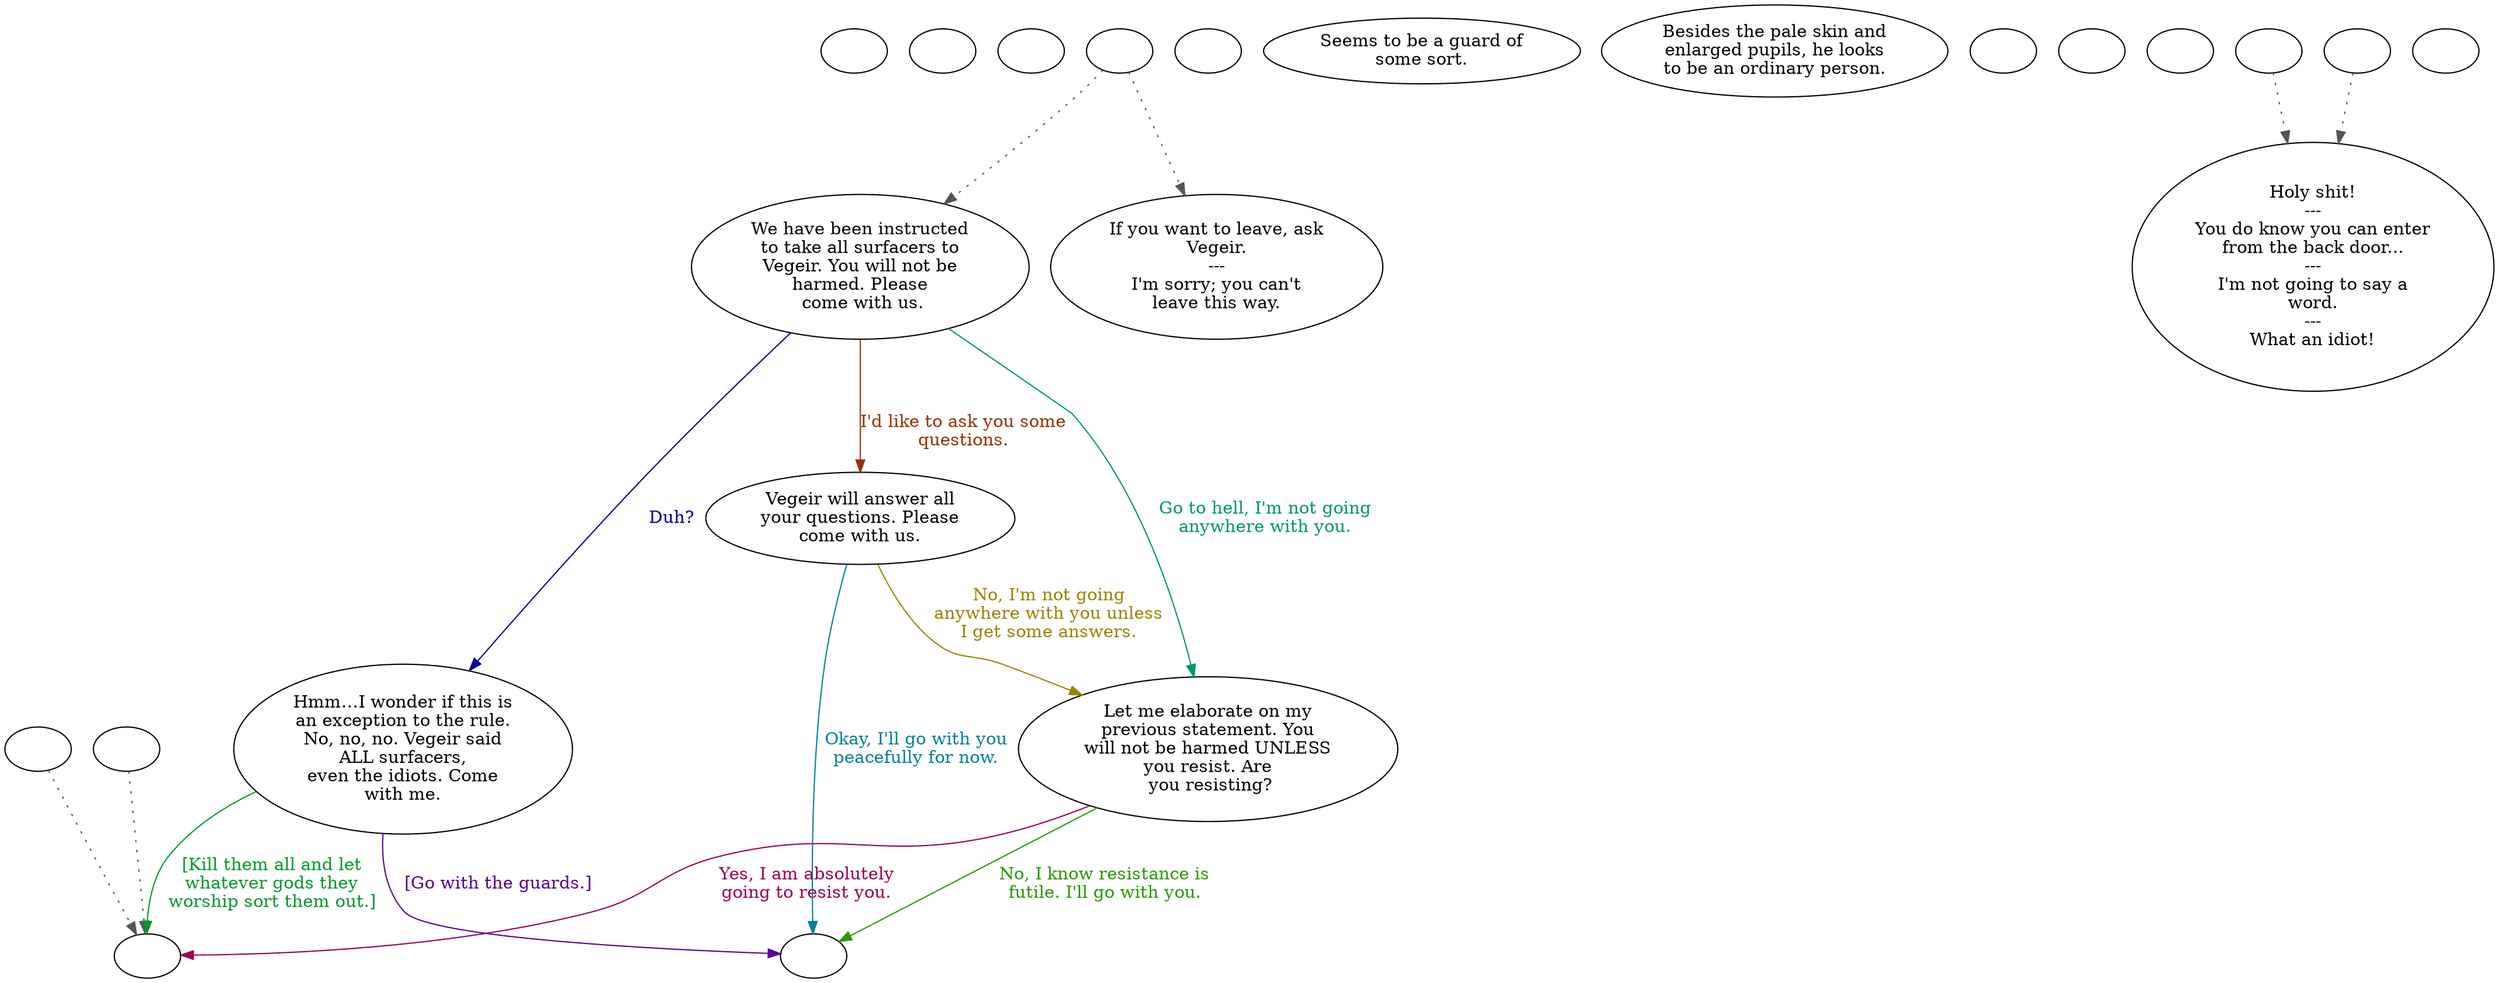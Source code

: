 digraph mcSlgGrd {
  "checkPartyMembersNearDoor" [style=filled       fillcolor="#FFFFFF"       color="#000000"]
  "checkPartyMembersNearDoor" [label=""]
  "start" [style=filled       fillcolor="#FFFFFF"       color="#000000"]
  "start" [label=""]
  "critter_p_proc" [style=filled       fillcolor="#FFFFFF"       color="#000000"]
  "critter_p_proc" [label=""]
  "pickup_p_proc" [style=filled       fillcolor="#FFFFFF"       color="#000000"]
  "pickup_p_proc" -> "Node998" [style=dotted color="#555555"]
  "pickup_p_proc" [label=""]
  "talk_p_proc" [style=filled       fillcolor="#FFFFFF"       color="#000000"]
  "talk_p_proc" -> "Node007" [style=dotted color="#555555"]
  "talk_p_proc" -> "Node003" [style=dotted color="#555555"]
  "talk_p_proc" [label=""]
  "destroy_p_proc" [style=filled       fillcolor="#FFFFFF"       color="#000000"]
  "destroy_p_proc" [label=""]
  "look_at_p_proc" [style=filled       fillcolor="#FFFFFF"       color="#000000"]
  "look_at_p_proc" [label="Seems to be a guard of\nsome sort."]
  "description_p_proc" [style=filled       fillcolor="#FFFFFF"       color="#000000"]
  "description_p_proc" [label="Besides the pale skin and\nenlarged pupils, he looks\nto be an ordinary person."]
  "use_skill_on_p_proc" [style=filled       fillcolor="#FFFFFF"       color="#000000"]
  "use_skill_on_p_proc" [label=""]
  "damage_p_proc" [style=filled       fillcolor="#FFFFFF"       color="#000000"]
  "damage_p_proc" -> "Node998" [style=dotted color="#555555"]
  "damage_p_proc" [label=""]
  "map_enter_p_proc" [style=filled       fillcolor="#FFFFFF"       color="#000000"]
  "map_enter_p_proc" [label=""]
  "combat_p_proc" [style=filled       fillcolor="#FFFFFF"       color="#000000"]
  "combat_p_proc" [label=""]
  "map_update_p_proc" [style=filled       fillcolor="#FFFFFF"       color="#000000"]
  "map_update_p_proc" -> "Node002" [style=dotted color="#555555"]
  "map_update_p_proc" [label=""]
  "Node002" [style=filled       fillcolor="#FFFFFF"       color="#000000"]
  "Node002" [label="Holy shit!\n---\nYou do know you can enter\nfrom the back door...\n---\nI'm not going to say a\nword.\n---\nWhat an idiot!"]
  "Node003" [style=filled       fillcolor="#FFFFFF"       color="#000000"]
  "Node003" [label="We have been instructed\nto take all surfacers to\nVegeir. You will not be\nharmed. Please\n come with us."]
  "Node003" -> "Node004" [label="Go to hell, I'm not going\nanywhere with you." color="#00995E" fontcolor="#00995E"]
  "Node003" -> "Node005" [label="I'd like to ask you some\nquestions." color="#993100" fontcolor="#993100"]
  "Node003" -> "Node006" [label="Duh?" color="#050099" fontcolor="#050099"]
  "Node004" [style=filled       fillcolor="#FFFFFF"       color="#000000"]
  "Node004" [label="Let me elaborate on my\nprevious statement. You\nwill not be harmed UNLESS\nyou resist. Are\n you resisting?"]
  "Node004" -> "Node990" [label="No, I know resistance is\nfutile. I'll go with you." color="#289900" fontcolor="#289900"]
  "Node004" -> "Node998" [label="Yes, I am absolutely\ngoing to resist you." color="#990054" fontcolor="#990054"]
  "Node005" [style=filled       fillcolor="#FFFFFF"       color="#000000"]
  "Node005" [label="Vegeir will answer all\nyour questions. Please\ncome with us."]
  "Node005" -> "Node990" [label="Okay, I'll go with you\npeacefully for now." color="#008199" fontcolor="#008199"]
  "Node005" -> "Node004" [label="No, I'm not going\nanywhere with you unless\nI get some answers." color="#998400" fontcolor="#998400"]
  "Node006" [style=filled       fillcolor="#FFFFFF"       color="#000000"]
  "Node006" [label="Hmm…I wonder if this is\nan exception to the rule.\nNo, no, no. Vegeir said\nALL surfacers,\neven the idiots. Come\nwith me."]
  "Node006" -> "Node990" [label="[Go with the guards.]" color="#580099" fontcolor="#580099"]
  "Node006" -> "Node998" [label="[Kill them all and let\nwhatever gods they\nworship sort them out.]" color="#00992B" fontcolor="#00992B"]
  "Node007" [style=filled       fillcolor="#FFFFFF"       color="#000000"]
  "Node007" [label="If you want to leave, ask\nVegeir.\n---\nI'm sorry; you can't\nleave this way."]
  "Node999" [style=filled       fillcolor="#FFFFFF"       color="#000000"]
  "Node999" [label=""]
  "Node998" [style=filled       fillcolor="#FFFFFF"       color="#000000"]
  "Node998" [label=""]
  "timed_event_p_proc" [style=filled       fillcolor="#FFFFFF"       color="#000000"]
  "timed_event_p_proc" -> "Node002" [style=dotted color="#555555"]
  "timed_event_p_proc" [label=""]
  "Node990" [style=filled       fillcolor="#FFFFFF"       color="#000000"]
  "Node990" [label=""]
}
